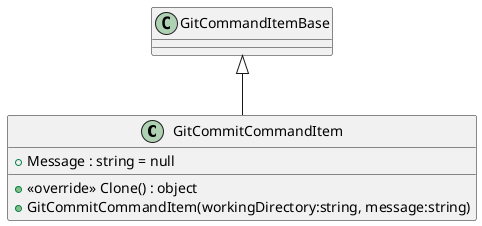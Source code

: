 @startuml
class GitCommitCommandItem {
    + Message : string = null
    + <<override>> Clone() : object
    + GitCommitCommandItem(workingDirectory:string, message:string)
}
GitCommandItemBase <|-- GitCommitCommandItem
@enduml
